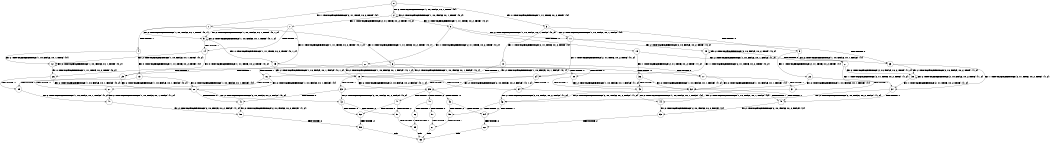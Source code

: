 digraph BCG {
size = "7, 10.5";
center = TRUE;
node [shape = circle];
0 [peripheries = 2];
0 -> 1 [label = "EX !1 !ATOMIC_EXCH_BRANCH (2, +1, TRUE, +0, 2, TRUE) !{0}"];
0 -> 2 [label = "EX !2 !ATOMIC_EXCH_BRANCH (1, +0, FALSE, +0, 1, TRUE) !{0}"];
0 -> 3 [label = "EX !0 !ATOMIC_EXCH_BRANCH (1, +1, TRUE, +0, 2, TRUE) !{0}"];
1 -> 4 [label = "TERMINATE !1"];
1 -> 5 [label = "EX !2 !ATOMIC_EXCH_BRANCH (1, +0, FALSE, +0, 1, TRUE) !{0, 1}"];
1 -> 6 [label = "EX !0 !ATOMIC_EXCH_BRANCH (1, +1, TRUE, +0, 2, TRUE) !{0, 1}"];
2 -> 7 [label = "EX !1 !ATOMIC_EXCH_BRANCH (2, +1, TRUE, +0, 2, TRUE) !{0, 2}"];
2 -> 8 [label = "EX !0 !ATOMIC_EXCH_BRANCH (1, +1, TRUE, +0, 2, TRUE) !{0, 2}"];
2 -> 2 [label = "EX !2 !ATOMIC_EXCH_BRANCH (1, +0, FALSE, +0, 1, TRUE) !{0, 2}"];
3 -> 9 [label = "TERMINATE !0"];
3 -> 10 [label = "EX !1 !ATOMIC_EXCH_BRANCH (2, +1, TRUE, +0, 2, TRUE) !{0}"];
3 -> 11 [label = "EX !2 !ATOMIC_EXCH_BRANCH (1, +0, FALSE, +0, 1, FALSE) !{0}"];
4 -> 12 [label = "EX !2 !ATOMIC_EXCH_BRANCH (1, +0, FALSE, +0, 1, TRUE) !{0}"];
4 -> 13 [label = "EX !0 !ATOMIC_EXCH_BRANCH (1, +1, TRUE, +0, 2, TRUE) !{0}"];
5 -> 14 [label = "TERMINATE !1"];
5 -> 15 [label = "EX !0 !ATOMIC_EXCH_BRANCH (1, +1, TRUE, +0, 2, TRUE) !{0, 1, 2}"];
5 -> 5 [label = "EX !2 !ATOMIC_EXCH_BRANCH (1, +0, FALSE, +0, 1, TRUE) !{0, 1, 2}"];
6 -> 16 [label = "TERMINATE !1"];
6 -> 17 [label = "TERMINATE !0"];
6 -> 18 [label = "EX !2 !ATOMIC_EXCH_BRANCH (1, +0, FALSE, +0, 1, FALSE) !{0, 1}"];
7 -> 14 [label = "TERMINATE !1"];
7 -> 15 [label = "EX !0 !ATOMIC_EXCH_BRANCH (1, +1, TRUE, +0, 2, TRUE) !{0, 1, 2}"];
7 -> 5 [label = "EX !2 !ATOMIC_EXCH_BRANCH (1, +0, FALSE, +0, 1, TRUE) !{0, 1, 2}"];
8 -> 19 [label = "TERMINATE !0"];
8 -> 20 [label = "EX !1 !ATOMIC_EXCH_BRANCH (2, +1, TRUE, +0, 2, TRUE) !{0, 2}"];
8 -> 11 [label = "EX !2 !ATOMIC_EXCH_BRANCH (1, +0, FALSE, +0, 1, FALSE) !{0, 2}"];
9 -> 21 [label = "EX !2 !ATOMIC_EXCH_BRANCH (1, +0, FALSE, +0, 1, FALSE) !{1}"];
9 -> 22 [label = "EX !1 !ATOMIC_EXCH_BRANCH (2, +1, TRUE, +0, 2, TRUE) !{1}"];
10 -> 16 [label = "TERMINATE !1"];
10 -> 17 [label = "TERMINATE !0"];
10 -> 18 [label = "EX !2 !ATOMIC_EXCH_BRANCH (1, +0, FALSE, +0, 1, FALSE) !{0, 1}"];
11 -> 23 [label = "TERMINATE !0"];
11 -> 24 [label = "EX !1 !ATOMIC_EXCH_BRANCH (2, +1, TRUE, +0, 2, TRUE) !{0, 2}"];
11 -> 25 [label = "EX !2 !ATOMIC_EXCH_BRANCH (2, +0, FALSE, +0, 2, TRUE) !{0, 2}"];
12 -> 26 [label = "EX !0 !ATOMIC_EXCH_BRANCH (1, +1, TRUE, +0, 2, TRUE) !{0, 2}"];
12 -> 12 [label = "EX !2 !ATOMIC_EXCH_BRANCH (1, +0, FALSE, +0, 1, TRUE) !{0, 2}"];
13 -> 27 [label = "TERMINATE !0"];
13 -> 28 [label = "EX !2 !ATOMIC_EXCH_BRANCH (1, +0, FALSE, +0, 1, FALSE) !{0}"];
14 -> 26 [label = "EX !0 !ATOMIC_EXCH_BRANCH (1, +1, TRUE, +0, 2, TRUE) !{0, 2}"];
14 -> 12 [label = "EX !2 !ATOMIC_EXCH_BRANCH (1, +0, FALSE, +0, 1, TRUE) !{0, 2}"];
15 -> 29 [label = "TERMINATE !1"];
15 -> 30 [label = "TERMINATE !0"];
15 -> 18 [label = "EX !2 !ATOMIC_EXCH_BRANCH (1, +0, FALSE, +0, 1, FALSE) !{0, 1, 2}"];
16 -> 27 [label = "TERMINATE !0"];
16 -> 28 [label = "EX !2 !ATOMIC_EXCH_BRANCH (1, +0, FALSE, +0, 1, FALSE) !{0}"];
17 -> 31 [label = "TERMINATE !1"];
17 -> 32 [label = "EX !2 !ATOMIC_EXCH_BRANCH (1, +0, FALSE, +0, 1, FALSE) !{1}"];
18 -> 33 [label = "TERMINATE !1"];
18 -> 34 [label = "TERMINATE !0"];
18 -> 35 [label = "EX !2 !ATOMIC_EXCH_BRANCH (2, +0, FALSE, +0, 2, FALSE) !{0, 1, 2}"];
19 -> 36 [label = "EX !1 !ATOMIC_EXCH_BRANCH (2, +1, TRUE, +0, 2, TRUE) !{1, 2}"];
19 -> 21 [label = "EX !2 !ATOMIC_EXCH_BRANCH (1, +0, FALSE, +0, 1, FALSE) !{1, 2}"];
20 -> 29 [label = "TERMINATE !1"];
20 -> 30 [label = "TERMINATE !0"];
20 -> 18 [label = "EX !2 !ATOMIC_EXCH_BRANCH (1, +0, FALSE, +0, 1, FALSE) !{0, 1, 2}"];
21 -> 37 [label = "EX !1 !ATOMIC_EXCH_BRANCH (2, +1, TRUE, +0, 2, TRUE) !{1, 2}"];
21 -> 38 [label = "EX !2 !ATOMIC_EXCH_BRANCH (2, +0, FALSE, +0, 2, TRUE) !{1, 2}"];
22 -> 31 [label = "TERMINATE !1"];
22 -> 32 [label = "EX !2 !ATOMIC_EXCH_BRANCH (1, +0, FALSE, +0, 1, FALSE) !{1}"];
23 -> 37 [label = "EX !1 !ATOMIC_EXCH_BRANCH (2, +1, TRUE, +0, 2, TRUE) !{1, 2}"];
23 -> 38 [label = "EX !2 !ATOMIC_EXCH_BRANCH (2, +0, FALSE, +0, 2, TRUE) !{1, 2}"];
24 -> 33 [label = "TERMINATE !1"];
24 -> 34 [label = "TERMINATE !0"];
24 -> 35 [label = "EX !2 !ATOMIC_EXCH_BRANCH (2, +0, FALSE, +0, 2, FALSE) !{0, 1, 2}"];
25 -> 23 [label = "TERMINATE !0"];
25 -> 24 [label = "EX !1 !ATOMIC_EXCH_BRANCH (2, +1, TRUE, +0, 2, TRUE) !{0, 2}"];
25 -> 25 [label = "EX !2 !ATOMIC_EXCH_BRANCH (2, +0, FALSE, +0, 2, TRUE) !{0, 2}"];
26 -> 39 [label = "TERMINATE !0"];
26 -> 28 [label = "EX !2 !ATOMIC_EXCH_BRANCH (1, +0, FALSE, +0, 1, FALSE) !{0, 2}"];
27 -> 40 [label = "EX !2 !ATOMIC_EXCH_BRANCH (1, +0, FALSE, +0, 1, FALSE) !{1, 2}"];
28 -> 41 [label = "TERMINATE !0"];
28 -> 42 [label = "EX !2 !ATOMIC_EXCH_BRANCH (2, +0, FALSE, +0, 2, FALSE) !{0, 2}"];
29 -> 39 [label = "TERMINATE !0"];
29 -> 28 [label = "EX !2 !ATOMIC_EXCH_BRANCH (1, +0, FALSE, +0, 1, FALSE) !{0, 2}"];
30 -> 43 [label = "TERMINATE !1"];
30 -> 32 [label = "EX !2 !ATOMIC_EXCH_BRANCH (1, +0, FALSE, +0, 1, FALSE) !{1, 2}"];
31 -> 44 [label = "EX !2 !ATOMIC_EXCH_BRANCH (1, +0, FALSE, +0, 1, FALSE) !{2}"];
32 -> 45 [label = "TERMINATE !1"];
32 -> 46 [label = "EX !2 !ATOMIC_EXCH_BRANCH (2, +0, FALSE, +0, 2, FALSE) !{1, 2}"];
33 -> 41 [label = "TERMINATE !0"];
33 -> 42 [label = "EX !2 !ATOMIC_EXCH_BRANCH (2, +0, FALSE, +0, 2, FALSE) !{0, 2}"];
34 -> 45 [label = "TERMINATE !1"];
34 -> 46 [label = "EX !2 !ATOMIC_EXCH_BRANCH (2, +0, FALSE, +0, 2, FALSE) !{1, 2}"];
35 -> 47 [label = "TERMINATE !1"];
35 -> 48 [label = "TERMINATE !2"];
35 -> 49 [label = "TERMINATE !0"];
36 -> 43 [label = "TERMINATE !1"];
36 -> 32 [label = "EX !2 !ATOMIC_EXCH_BRANCH (1, +0, FALSE, +0, 1, FALSE) !{1, 2}"];
37 -> 45 [label = "TERMINATE !1"];
37 -> 46 [label = "EX !2 !ATOMIC_EXCH_BRANCH (2, +0, FALSE, +0, 2, FALSE) !{1, 2}"];
38 -> 37 [label = "EX !1 !ATOMIC_EXCH_BRANCH (2, +1, TRUE, +0, 2, TRUE) !{1, 2}"];
38 -> 38 [label = "EX !2 !ATOMIC_EXCH_BRANCH (2, +0, FALSE, +0, 2, TRUE) !{1, 2}"];
39 -> 40 [label = "EX !2 !ATOMIC_EXCH_BRANCH (1, +0, FALSE, +0, 1, FALSE) !{1, 2}"];
40 -> 50 [label = "EX !2 !ATOMIC_EXCH_BRANCH (2, +0, FALSE, +0, 2, FALSE) !{1, 2}"];
41 -> 50 [label = "EX !2 !ATOMIC_EXCH_BRANCH (2, +0, FALSE, +0, 2, FALSE) !{1, 2}"];
42 -> 51 [label = "TERMINATE !2"];
42 -> 52 [label = "TERMINATE !0"];
43 -> 44 [label = "EX !2 !ATOMIC_EXCH_BRANCH (1, +0, FALSE, +0, 1, FALSE) !{2}"];
44 -> 53 [label = "EX !2 !ATOMIC_EXCH_BRANCH (2, +0, FALSE, +0, 2, FALSE) !{2}"];
45 -> 53 [label = "EX !2 !ATOMIC_EXCH_BRANCH (2, +0, FALSE, +0, 2, FALSE) !{2}"];
46 -> 54 [label = "TERMINATE !1"];
46 -> 55 [label = "TERMINATE !2"];
47 -> 51 [label = "TERMINATE !2"];
47 -> 52 [label = "TERMINATE !0"];
48 -> 56 [label = "TERMINATE !1"];
48 -> 57 [label = "TERMINATE !0"];
49 -> 54 [label = "TERMINATE !1"];
49 -> 55 [label = "TERMINATE !2"];
50 -> 58 [label = "TERMINATE !2"];
51 -> 59 [label = "TERMINATE !0"];
52 -> 58 [label = "TERMINATE !2"];
53 -> 60 [label = "TERMINATE !2"];
54 -> 60 [label = "TERMINATE !2"];
55 -> 61 [label = "TERMINATE !1"];
56 -> 59 [label = "TERMINATE !0"];
57 -> 61 [label = "TERMINATE !1"];
58 -> 62 [label = "exit"];
59 -> 62 [label = "exit"];
60 -> 62 [label = "exit"];
61 -> 62 [label = "exit"];
}
